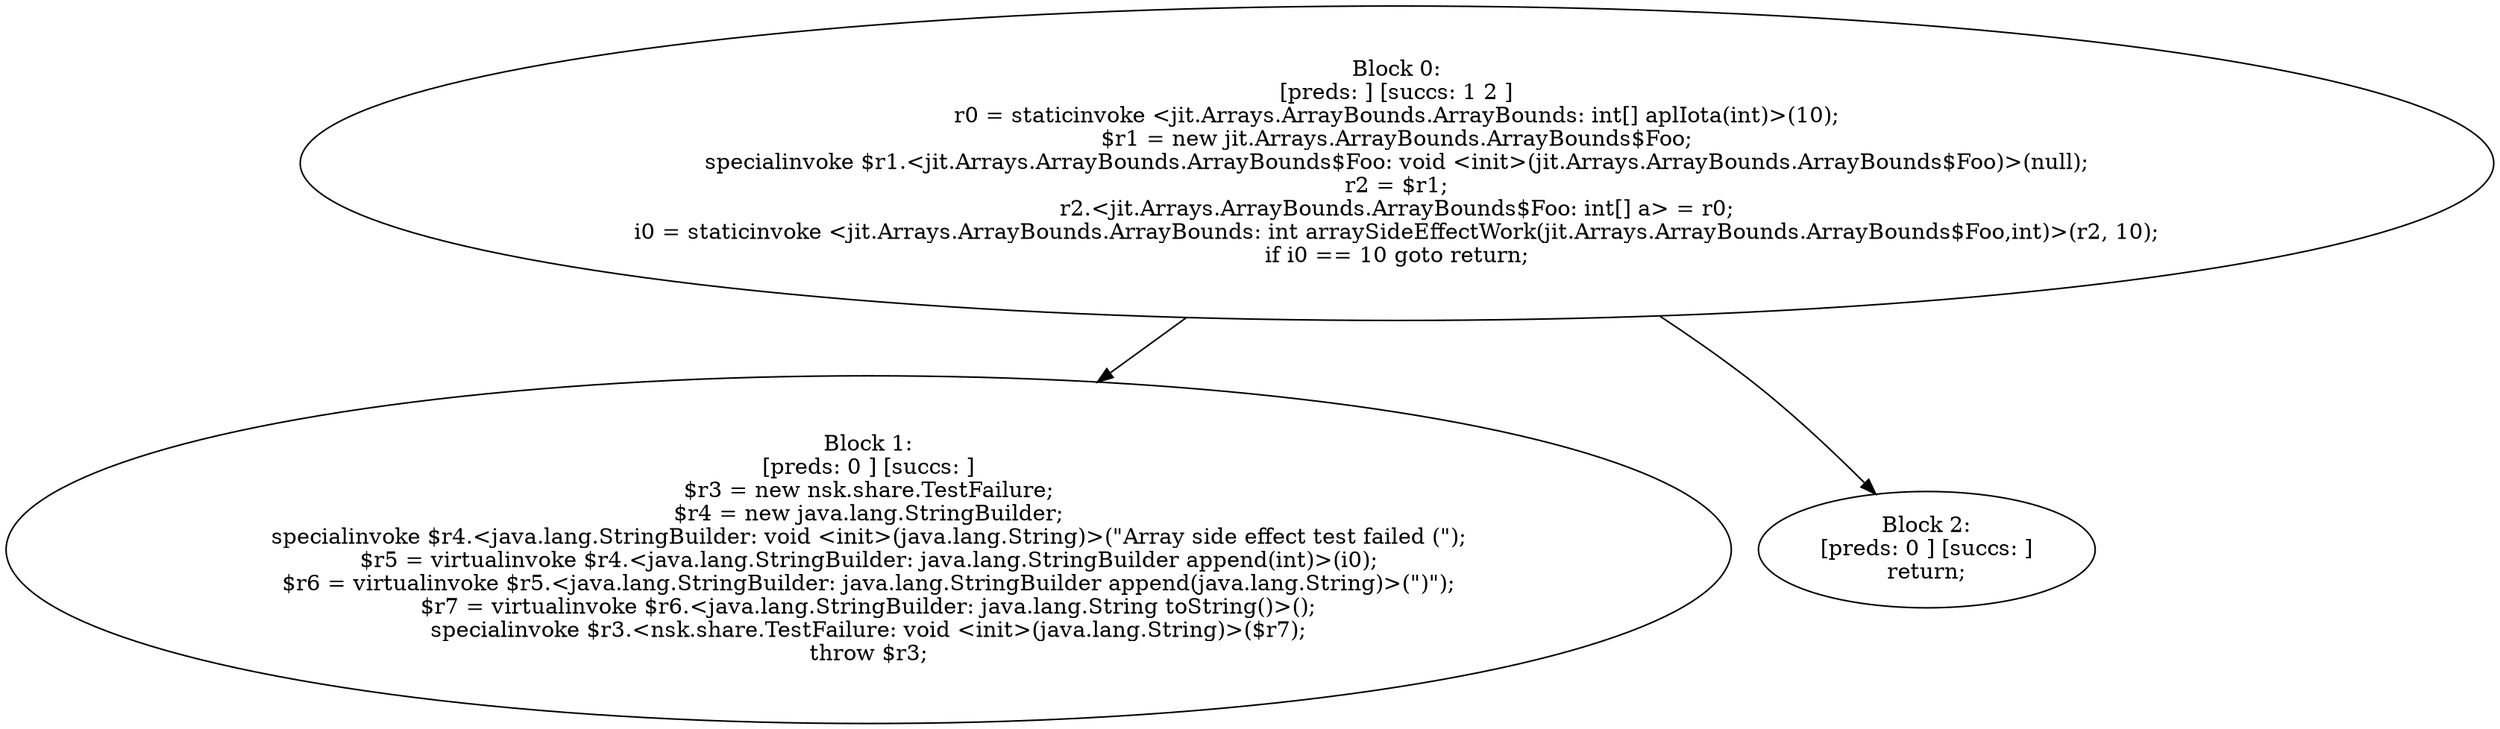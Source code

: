 digraph "unitGraph" {
    "Block 0:
[preds: ] [succs: 1 2 ]
r0 = staticinvoke <jit.Arrays.ArrayBounds.ArrayBounds: int[] aplIota(int)>(10);
$r1 = new jit.Arrays.ArrayBounds.ArrayBounds$Foo;
specialinvoke $r1.<jit.Arrays.ArrayBounds.ArrayBounds$Foo: void <init>(jit.Arrays.ArrayBounds.ArrayBounds$Foo)>(null);
r2 = $r1;
r2.<jit.Arrays.ArrayBounds.ArrayBounds$Foo: int[] a> = r0;
i0 = staticinvoke <jit.Arrays.ArrayBounds.ArrayBounds: int arraySideEffectWork(jit.Arrays.ArrayBounds.ArrayBounds$Foo,int)>(r2, 10);
if i0 == 10 goto return;
"
    "Block 1:
[preds: 0 ] [succs: ]
$r3 = new nsk.share.TestFailure;
$r4 = new java.lang.StringBuilder;
specialinvoke $r4.<java.lang.StringBuilder: void <init>(java.lang.String)>(\"Array side effect test failed (\");
$r5 = virtualinvoke $r4.<java.lang.StringBuilder: java.lang.StringBuilder append(int)>(i0);
$r6 = virtualinvoke $r5.<java.lang.StringBuilder: java.lang.StringBuilder append(java.lang.String)>(\")\");
$r7 = virtualinvoke $r6.<java.lang.StringBuilder: java.lang.String toString()>();
specialinvoke $r3.<nsk.share.TestFailure: void <init>(java.lang.String)>($r7);
throw $r3;
"
    "Block 2:
[preds: 0 ] [succs: ]
return;
"
    "Block 0:
[preds: ] [succs: 1 2 ]
r0 = staticinvoke <jit.Arrays.ArrayBounds.ArrayBounds: int[] aplIota(int)>(10);
$r1 = new jit.Arrays.ArrayBounds.ArrayBounds$Foo;
specialinvoke $r1.<jit.Arrays.ArrayBounds.ArrayBounds$Foo: void <init>(jit.Arrays.ArrayBounds.ArrayBounds$Foo)>(null);
r2 = $r1;
r2.<jit.Arrays.ArrayBounds.ArrayBounds$Foo: int[] a> = r0;
i0 = staticinvoke <jit.Arrays.ArrayBounds.ArrayBounds: int arraySideEffectWork(jit.Arrays.ArrayBounds.ArrayBounds$Foo,int)>(r2, 10);
if i0 == 10 goto return;
"->"Block 1:
[preds: 0 ] [succs: ]
$r3 = new nsk.share.TestFailure;
$r4 = new java.lang.StringBuilder;
specialinvoke $r4.<java.lang.StringBuilder: void <init>(java.lang.String)>(\"Array side effect test failed (\");
$r5 = virtualinvoke $r4.<java.lang.StringBuilder: java.lang.StringBuilder append(int)>(i0);
$r6 = virtualinvoke $r5.<java.lang.StringBuilder: java.lang.StringBuilder append(java.lang.String)>(\")\");
$r7 = virtualinvoke $r6.<java.lang.StringBuilder: java.lang.String toString()>();
specialinvoke $r3.<nsk.share.TestFailure: void <init>(java.lang.String)>($r7);
throw $r3;
";
    "Block 0:
[preds: ] [succs: 1 2 ]
r0 = staticinvoke <jit.Arrays.ArrayBounds.ArrayBounds: int[] aplIota(int)>(10);
$r1 = new jit.Arrays.ArrayBounds.ArrayBounds$Foo;
specialinvoke $r1.<jit.Arrays.ArrayBounds.ArrayBounds$Foo: void <init>(jit.Arrays.ArrayBounds.ArrayBounds$Foo)>(null);
r2 = $r1;
r2.<jit.Arrays.ArrayBounds.ArrayBounds$Foo: int[] a> = r0;
i0 = staticinvoke <jit.Arrays.ArrayBounds.ArrayBounds: int arraySideEffectWork(jit.Arrays.ArrayBounds.ArrayBounds$Foo,int)>(r2, 10);
if i0 == 10 goto return;
"->"Block 2:
[preds: 0 ] [succs: ]
return;
";
}
